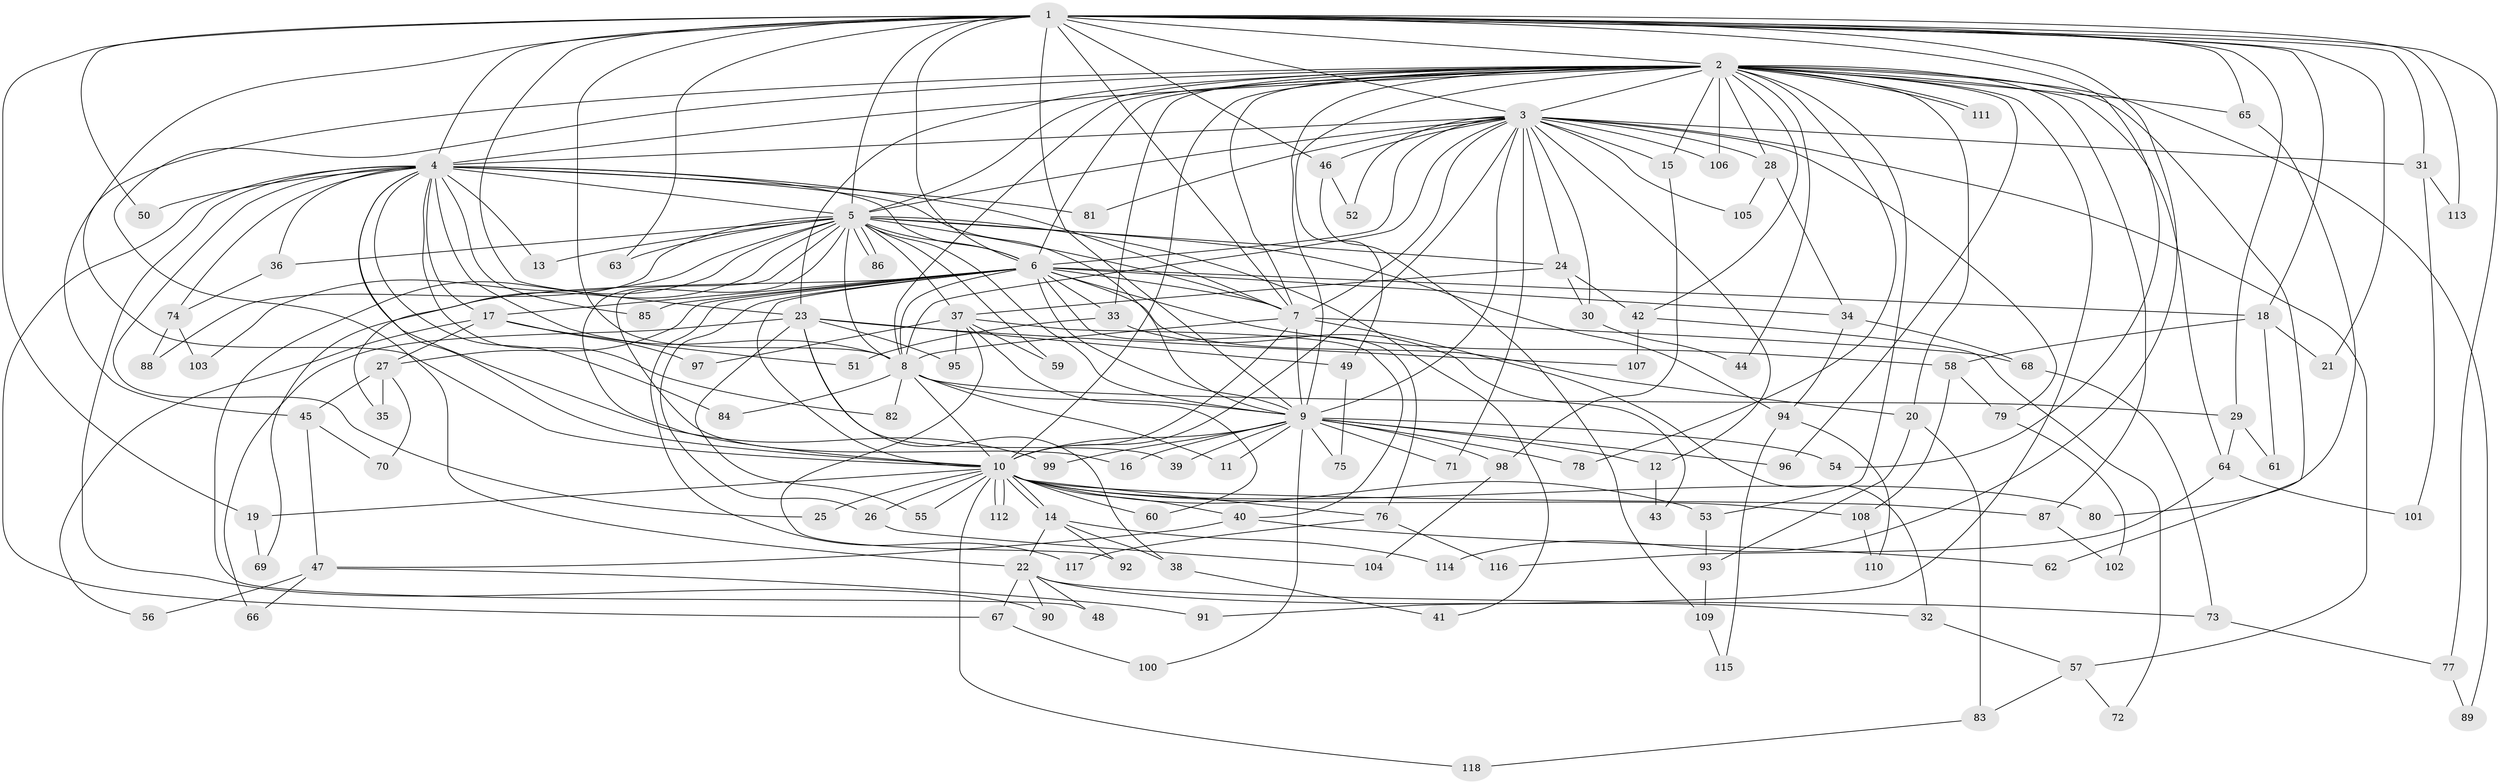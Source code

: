 // Generated by graph-tools (version 1.1) at 2025/01/03/09/25 03:01:20]
// undirected, 118 vertices, 261 edges
graph export_dot {
graph [start="1"]
  node [color=gray90,style=filled];
  1;
  2;
  3;
  4;
  5;
  6;
  7;
  8;
  9;
  10;
  11;
  12;
  13;
  14;
  15;
  16;
  17;
  18;
  19;
  20;
  21;
  22;
  23;
  24;
  25;
  26;
  27;
  28;
  29;
  30;
  31;
  32;
  33;
  34;
  35;
  36;
  37;
  38;
  39;
  40;
  41;
  42;
  43;
  44;
  45;
  46;
  47;
  48;
  49;
  50;
  51;
  52;
  53;
  54;
  55;
  56;
  57;
  58;
  59;
  60;
  61;
  62;
  63;
  64;
  65;
  66;
  67;
  68;
  69;
  70;
  71;
  72;
  73;
  74;
  75;
  76;
  77;
  78;
  79;
  80;
  81;
  82;
  83;
  84;
  85;
  86;
  87;
  88;
  89;
  90;
  91;
  92;
  93;
  94;
  95;
  96;
  97;
  98;
  99;
  100;
  101;
  102;
  103;
  104;
  105;
  106;
  107;
  108;
  109;
  110;
  111;
  112;
  113;
  114;
  115;
  116;
  117;
  118;
  1 -- 2;
  1 -- 3;
  1 -- 4;
  1 -- 5;
  1 -- 6;
  1 -- 7;
  1 -- 8;
  1 -- 9;
  1 -- 10;
  1 -- 18;
  1 -- 19;
  1 -- 21;
  1 -- 23;
  1 -- 29;
  1 -- 31;
  1 -- 46;
  1 -- 50;
  1 -- 54;
  1 -- 63;
  1 -- 65;
  1 -- 77;
  1 -- 113;
  1 -- 114;
  2 -- 3;
  2 -- 4;
  2 -- 5;
  2 -- 6;
  2 -- 7;
  2 -- 8;
  2 -- 9;
  2 -- 10;
  2 -- 15;
  2 -- 20;
  2 -- 22;
  2 -- 23;
  2 -- 28;
  2 -- 33;
  2 -- 42;
  2 -- 44;
  2 -- 45;
  2 -- 49;
  2 -- 53;
  2 -- 62;
  2 -- 64;
  2 -- 65;
  2 -- 78;
  2 -- 87;
  2 -- 89;
  2 -- 91;
  2 -- 96;
  2 -- 106;
  2 -- 111;
  2 -- 111;
  3 -- 4;
  3 -- 5;
  3 -- 6;
  3 -- 7;
  3 -- 8;
  3 -- 9;
  3 -- 10;
  3 -- 12;
  3 -- 15;
  3 -- 24;
  3 -- 28;
  3 -- 30;
  3 -- 31;
  3 -- 46;
  3 -- 52;
  3 -- 57;
  3 -- 71;
  3 -- 79;
  3 -- 81;
  3 -- 105;
  3 -- 106;
  4 -- 5;
  4 -- 6;
  4 -- 7;
  4 -- 8;
  4 -- 9;
  4 -- 10;
  4 -- 13;
  4 -- 17;
  4 -- 25;
  4 -- 36;
  4 -- 50;
  4 -- 67;
  4 -- 74;
  4 -- 81;
  4 -- 82;
  4 -- 84;
  4 -- 85;
  4 -- 90;
  4 -- 99;
  5 -- 6;
  5 -- 7;
  5 -- 8;
  5 -- 9;
  5 -- 10;
  5 -- 13;
  5 -- 16;
  5 -- 24;
  5 -- 35;
  5 -- 36;
  5 -- 37;
  5 -- 41;
  5 -- 48;
  5 -- 59;
  5 -- 63;
  5 -- 86;
  5 -- 86;
  5 -- 88;
  5 -- 94;
  5 -- 103;
  6 -- 7;
  6 -- 8;
  6 -- 9;
  6 -- 10;
  6 -- 17;
  6 -- 18;
  6 -- 20;
  6 -- 26;
  6 -- 27;
  6 -- 33;
  6 -- 34;
  6 -- 58;
  6 -- 69;
  6 -- 76;
  6 -- 85;
  6 -- 117;
  7 -- 8;
  7 -- 9;
  7 -- 10;
  7 -- 32;
  7 -- 68;
  8 -- 9;
  8 -- 10;
  8 -- 11;
  8 -- 29;
  8 -- 82;
  8 -- 84;
  9 -- 10;
  9 -- 11;
  9 -- 12;
  9 -- 16;
  9 -- 39;
  9 -- 54;
  9 -- 71;
  9 -- 75;
  9 -- 78;
  9 -- 96;
  9 -- 98;
  9 -- 99;
  9 -- 100;
  10 -- 14;
  10 -- 14;
  10 -- 19;
  10 -- 25;
  10 -- 26;
  10 -- 40;
  10 -- 53;
  10 -- 55;
  10 -- 60;
  10 -- 76;
  10 -- 80;
  10 -- 87;
  10 -- 108;
  10 -- 112;
  10 -- 112;
  10 -- 118;
  12 -- 43;
  14 -- 22;
  14 -- 38;
  14 -- 92;
  14 -- 114;
  15 -- 98;
  17 -- 27;
  17 -- 51;
  17 -- 56;
  17 -- 97;
  18 -- 21;
  18 -- 58;
  18 -- 61;
  19 -- 69;
  20 -- 83;
  20 -- 93;
  22 -- 32;
  22 -- 48;
  22 -- 67;
  22 -- 73;
  22 -- 90;
  23 -- 38;
  23 -- 39;
  23 -- 49;
  23 -- 55;
  23 -- 66;
  23 -- 95;
  23 -- 107;
  24 -- 30;
  24 -- 37;
  24 -- 42;
  26 -- 104;
  27 -- 35;
  27 -- 45;
  27 -- 70;
  28 -- 34;
  28 -- 105;
  29 -- 61;
  29 -- 64;
  30 -- 44;
  31 -- 101;
  31 -- 113;
  32 -- 57;
  33 -- 43;
  33 -- 51;
  34 -- 68;
  34 -- 94;
  36 -- 74;
  37 -- 40;
  37 -- 59;
  37 -- 60;
  37 -- 92;
  37 -- 95;
  37 -- 97;
  38 -- 41;
  40 -- 47;
  40 -- 62;
  42 -- 72;
  42 -- 107;
  45 -- 47;
  45 -- 70;
  46 -- 52;
  46 -- 109;
  47 -- 56;
  47 -- 66;
  47 -- 91;
  49 -- 75;
  53 -- 93;
  57 -- 72;
  57 -- 83;
  58 -- 79;
  58 -- 108;
  64 -- 101;
  64 -- 116;
  65 -- 80;
  67 -- 100;
  68 -- 73;
  73 -- 77;
  74 -- 88;
  74 -- 103;
  76 -- 116;
  76 -- 117;
  77 -- 89;
  79 -- 102;
  83 -- 118;
  87 -- 102;
  93 -- 109;
  94 -- 110;
  94 -- 115;
  98 -- 104;
  108 -- 110;
  109 -- 115;
}
